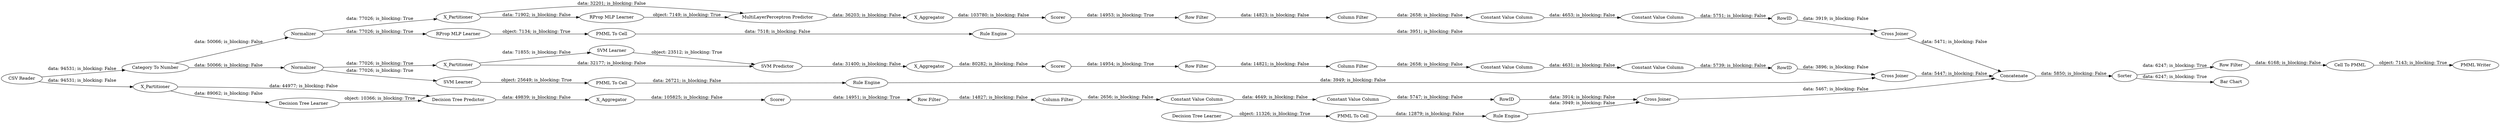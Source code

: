 digraph {
	"-2603425089138363096_38" [label="Cross Joiner"]
	"6279958479374429567_292" [label="Constant Value Column"]
	"6279958479374429567_9" [label="Row Filter"]
	"3768932653294785167_32" [label="SVM Predictor"]
	"123933509866149015_9" [label="Row Filter"]
	"4291758559035954397_34" [label="Rule Engine"]
	"6279958479374429567_293" [label=RowID]
	"-3014878677844491820_290" [label="Constant Value Column"]
	"5657634478394762854_53" [label="Row Filter"]
	"6279958479374429567_290" [label="Constant Value Column"]
	"-2603425089138363096_2" [label=X_Partitioner]
	"5856249143905341432_31" [label="Decision Tree Learner"]
	"3768932653294785167_31" [label="SVM Learner"]
	"5657634478394762854_62" [label="CSV Reader"]
	"5657634478394762854_60" [label=Concatenate]
	"5856249143905341432_7" [label=X_Aggregator]
	"5856249143905341432_38" [label="Cross Joiner"]
	"-2603425089138363096_7" [label=X_Aggregator]
	"5366093751415070587_34" [label="PMML To Cell"]
	"123933509866149015_293" [label=RowID]
	"123933509866149015_294" [label="Column Filter"]
	"6279958479374429567_294" [label="Column Filter"]
	"5856249143905341432_32" [label="Decision Tree Predictor"]
	"-3014878677844491820_294" [label="Column Filter"]
	"3768932653294785167_40" [label=Normalizer]
	"5366093751415070587_33" [label="SVM Learner"]
	"8490336885979706685_28" [label="PMML To Cell"]
	"4291758559035954397_22" [label="PMML To Cell"]
	"8490336885979706685_34" [label="Rule Engine"]
	"-2603425089138363096_39" [label=Normalizer]
	"-3014878677844491820_9" [label="Row Filter"]
	"5657634478394762854_63" [label="PMML Writer"]
	"8490336885979706685_33" [label="Decision Tree Learner"]
	"5856249143905341432_2" [label=X_Partitioner]
	"5856249143905341432_39" [label=Scorer]
	"3768932653294785167_39" [label="Cross Joiner"]
	"-2603425089138363096_32" [label="MultiLayerPerceptron Predictor"]
	"-2603425089138363096_40" [label=Scorer]
	"3768932653294785167_2" [label=X_Partitioner]
	"-2603425089138363096_31" [label="RProp MLP Learner"]
	"5366093751415070587_35" [label="Rule Engine"]
	"3768932653294785167_7" [label=X_Aggregator]
	"3768932653294785167_41" [label=Scorer]
	"4291758559035954397_35" [label="RProp MLP Learner"]
	"5657634478394762854_54" [label="Cell To PMML"]
	"5657634478394762854_58" [label="Category To Number"]
	"5657634478394762854_59" [label="Bar Chart"]
	"5657634478394762854_52" [label=Sorter]
	"123933509866149015_292" [label="Constant Value Column"]
	"123933509866149015_290" [label="Constant Value Column"]
	"-3014878677844491820_293" [label=RowID]
	"-3014878677844491820_292" [label="Constant Value Column"]
	"6279958479374429567_294" -> "6279958479374429567_290" [label="data: 2658; is_blocking: False"]
	"123933509866149015_290" -> "123933509866149015_292" [label="data: 4649; is_blocking: False"]
	"5657634478394762854_52" -> "5657634478394762854_53" [label="data: 6247; is_blocking: True"]
	"-3014878677844491820_293" -> "3768932653294785167_39" [label="data: 3896; is_blocking: False"]
	"-2603425089138363096_2" -> "-2603425089138363096_32" [label="data: 32201; is_blocking: False"]
	"-2603425089138363096_39" -> "4291758559035954397_35" [label="data: 77026; is_blocking: True"]
	"123933509866149015_293" -> "5856249143905341432_38" [label="data: 3914; is_blocking: False"]
	"3768932653294785167_39" -> "5657634478394762854_60" [label="data: 5447; is_blocking: False"]
	"5657634478394762854_52" -> "5657634478394762854_59" [label="data: 6247; is_blocking: True"]
	"6279958479374429567_292" -> "6279958479374429567_293" [label="data: 5751; is_blocking: False"]
	"5657634478394762854_58" -> "-2603425089138363096_39" [label="data: 50066; is_blocking: False"]
	"5366093751415070587_34" -> "5366093751415070587_35" [label="data: 26721; is_blocking: False"]
	"5856249143905341432_39" -> "123933509866149015_9" [label="data: 14951; is_blocking: True"]
	"6279958479374429567_293" -> "-2603425089138363096_38" [label="data: 3919; is_blocking: False"]
	"4291758559035954397_34" -> "-2603425089138363096_38" [label="data: 3951; is_blocking: False"]
	"3768932653294785167_31" -> "3768932653294785167_32" [label="object: 23512; is_blocking: True"]
	"-2603425089138363096_7" -> "-2603425089138363096_40" [label="data: 103780; is_blocking: False"]
	"3768932653294785167_2" -> "3768932653294785167_31" [label="data: 71855; is_blocking: False"]
	"5366093751415070587_33" -> "5366093751415070587_34" [label="object: 25649; is_blocking: True"]
	"4291758559035954397_35" -> "4291758559035954397_22" [label="object: 7134; is_blocking: True"]
	"5856249143905341432_2" -> "5856249143905341432_32" [label="data: 44977; is_blocking: False"]
	"4291758559035954397_22" -> "4291758559035954397_34" [label="data: 7518; is_blocking: False"]
	"8490336885979706685_28" -> "8490336885979706685_34" [label="data: 12879; is_blocking: False"]
	"3768932653294785167_32" -> "3768932653294785167_7" [label="data: 31400; is_blocking: False"]
	"-2603425089138363096_2" -> "-2603425089138363096_31" [label="data: 71902; is_blocking: False"]
	"3768932653294785167_41" -> "-3014878677844491820_9" [label="data: 14954; is_blocking: True"]
	"5366093751415070587_35" -> "3768932653294785167_39" [label="data: 3949; is_blocking: False"]
	"-3014878677844491820_290" -> "-3014878677844491820_292" [label="data: 4631; is_blocking: False"]
	"3768932653294785167_2" -> "3768932653294785167_32" [label="data: 32177; is_blocking: False"]
	"5657634478394762854_62" -> "5657634478394762854_58" [label="data: 94531; is_blocking: False"]
	"5856249143905341432_38" -> "5657634478394762854_60" [label="data: 5467; is_blocking: False"]
	"-3014878677844491820_9" -> "-3014878677844491820_294" [label="data: 14821; is_blocking: False"]
	"-2603425089138363096_39" -> "-2603425089138363096_2" [label="data: 77026; is_blocking: True"]
	"5856249143905341432_2" -> "5856249143905341432_31" [label="data: 89062; is_blocking: False"]
	"3768932653294785167_40" -> "3768932653294785167_2" [label="data: 77026; is_blocking: True"]
	"5856249143905341432_31" -> "5856249143905341432_32" [label="object: 10366; is_blocking: True"]
	"5657634478394762854_58" -> "3768932653294785167_40" [label="data: 50066; is_blocking: False"]
	"-3014878677844491820_292" -> "-3014878677844491820_293" [label="data: 5739; is_blocking: False"]
	"-2603425089138363096_38" -> "5657634478394762854_60" [label="data: 5471; is_blocking: False"]
	"8490336885979706685_33" -> "8490336885979706685_28" [label="object: 11326; is_blocking: True"]
	"5657634478394762854_54" -> "5657634478394762854_63" [label="object: 7143; is_blocking: True"]
	"123933509866149015_9" -> "123933509866149015_294" [label="data: 14827; is_blocking: False"]
	"5856249143905341432_32" -> "5856249143905341432_7" [label="data: 49839; is_blocking: False"]
	"-2603425089138363096_32" -> "-2603425089138363096_7" [label="data: 36203; is_blocking: False"]
	"3768932653294785167_7" -> "3768932653294785167_41" [label="data: 80282; is_blocking: False"]
	"123933509866149015_292" -> "123933509866149015_293" [label="data: 5747; is_blocking: False"]
	"5657634478394762854_62" -> "5856249143905341432_2" [label="data: 94531; is_blocking: False"]
	"6279958479374429567_9" -> "6279958479374429567_294" [label="data: 14823; is_blocking: False"]
	"-2603425089138363096_40" -> "6279958479374429567_9" [label="data: 14953; is_blocking: True"]
	"3768932653294785167_40" -> "5366093751415070587_33" [label="data: 77026; is_blocking: True"]
	"6279958479374429567_290" -> "6279958479374429567_292" [label="data: 4653; is_blocking: False"]
	"8490336885979706685_34" -> "5856249143905341432_38" [label="data: 3949; is_blocking: False"]
	"5657634478394762854_60" -> "5657634478394762854_52" [label="data: 5850; is_blocking: False"]
	"5657634478394762854_53" -> "5657634478394762854_54" [label="data: 6168; is_blocking: False"]
	"123933509866149015_294" -> "123933509866149015_290" [label="data: 2656; is_blocking: False"]
	"-2603425089138363096_31" -> "-2603425089138363096_32" [label="object: 7149; is_blocking: True"]
	"-3014878677844491820_294" -> "-3014878677844491820_290" [label="data: 2658; is_blocking: False"]
	"5856249143905341432_7" -> "5856249143905341432_39" [label="data: 105825; is_blocking: False"]
	rankdir=LR
}
